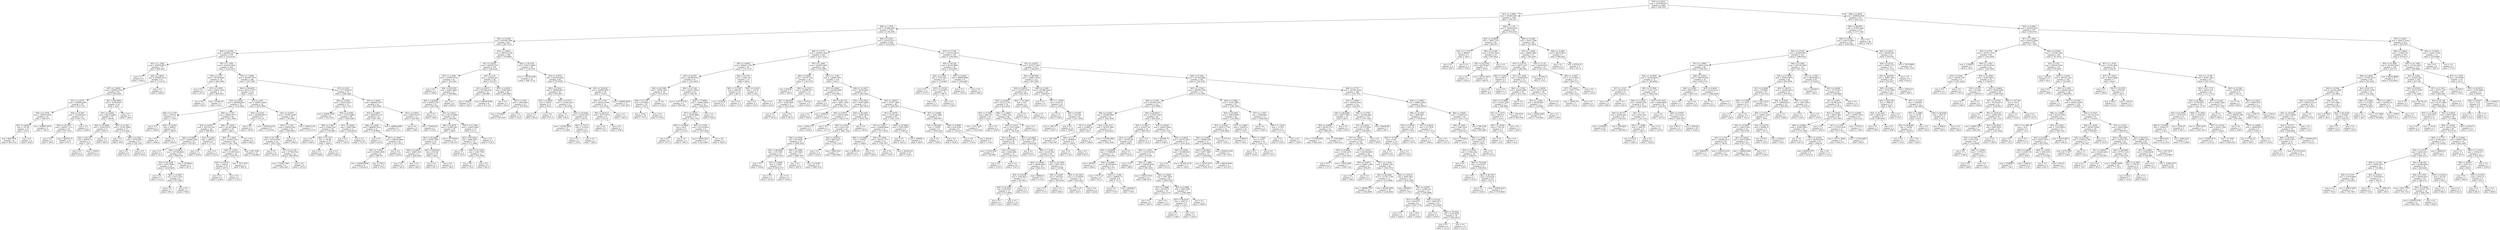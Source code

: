 digraph Tree {
node [shape=box] ;
0 [label="X[5] <= 6.3815\nmse = 333039.0554\nsamples = 2000\nvalue = 996.5505"] ;
1 [label="X[1] <= 1.0889\nmse = 346855.9451\nsamples = 1249\nvalue = 1091.811"] ;
0 -> 1 [labeldistance=2.5, labelangle=45, headlabel="True"] ;
2 [label="X[8] <= 1.7678\nmse = 331968.9957\nsamples = 1161\nvalue = 1138.2438"] ;
1 -> 2 ;
3 [label="X[0] <= 0.2789\nmse = 445585.7848\nsamples = 467\nvalue = 967.0728"] ;
2 -> 3 ;
4 [label="X[4] <= 65.064\nmse = 409494.1875\nsamples = 279\nvalue = 1122.8136"] ;
3 -> 4 ;
5 [label="X[5] <= 1.1608\nmse = 259079.8873\nsamples = 75\nvalue = 806.2933"] ;
4 -> 5 ;
6 [label="mse = 0.0\nsamples = 8\nvalue = 1582.0"] ;
5 -> 6 ;
7 [label="X[6] <= 0.9937\nmse = 209588.7579\nsamples = 67\nvalue = 713.6716"] ;
5 -> 7 ;
8 [label="X[7] <= 3.9893\nmse = 185805.4329\nsamples = 65\nvalue = 683.6308"] ;
7 -> 8 ;
9 [label="X[1] <= 0.8279\nmse = 239489.4449\nsamples = 35\nvalue = 815.5714"] ;
8 -> 9 ;
10 [label="X[0] <= 0.1878\nmse = 148035.9439\nsamples = 14\nvalue = 566.3571"] ;
9 -> 10 ;
11 [label="X[1] <= 0.8233\nmse = 707.96\nsamples = 10\nvalue = 479.2"] ;
10 -> 11 ;
12 [label="mse = 680.5556\nsamples = 6\nvalue = 493.3333"] ;
11 -> 12 ;
13 [label="mse = 0.0\nsamples = 4\nvalue = 458.0"] ;
11 -> 13 ;
14 [label="mse = 449887.6875\nsamples = 4\nvalue = 784.25"] ;
10 -> 14 ;
15 [label="X[4] <= 52.497\nmse = 231449.8231\nsamples = 21\nvalue = 981.7143"] ;
9 -> 15 ;
16 [label="X[4] <= 42.3154\nmse = 256237.1111\nsamples = 18\nvalue = 937.3333"] ;
15 -> 16 ;
17 [label="mse = 0.0\nsamples = 2\nvalue = 780.0"] ;
16 -> 17 ;
18 [label="mse = 284785.75\nsamples = 16\nvalue = 957.0"] ;
16 -> 18 ;
19 [label="mse = 0.0\nsamples = 3\nvalue = 1248.0"] ;
15 -> 19 ;
20 [label="X[2] <= 89.4094\nmse = 79169.6767\nsamples = 30\nvalue = 529.7"] ;
8 -> 20 ;
21 [label="X[7] <= 4.0681\nmse = 68278.2464\nsamples = 25\nvalue = 596.44"] ;
20 -> 21 ;
22 [label="X[4] <= 45.0844\nmse = 35542.9375\nsamples = 8\nvalue = 859.75"] ;
21 -> 22 ;
23 [label="X[2] <= 85.337\nmse = 48930.75\nsamples = 4\nvalue = 754.5"] ;
22 -> 23 ;
24 [label="mse = 0.0\nsamples = 2\nvalue = 972.0"] ;
23 -> 24 ;
25 [label="mse = 3249.0\nsamples = 2\nvalue = 537.0"] ;
23 -> 25 ;
26 [label="mse = 0.0\nsamples = 4\nvalue = 965.0"] ;
22 -> 26 ;
27 [label="X[0] <= 0.1383\nmse = 35702.3668\nsamples = 17\nvalue = 472.5294"] ;
21 -> 27 ;
28 [label="mse = 0.0\nsamples = 3\nvalue = 89.0"] ;
27 -> 28 ;
29 [label="X[6] <= 0.3946\nmse = 5078.2041\nsamples = 14\nvalue = 554.7143"] ;
27 -> 29 ;
30 [label="mse = 0.0\nsamples = 6\nvalue = 637.0"] ;
29 -> 30 ;
31 [label="mse = 0.0\nsamples = 8\nvalue = 493.0"] ;
29 -> 31 ;
32 [label="mse = 0.0\nsamples = 5\nvalue = 196.0"] ;
20 -> 32 ;
33 [label="mse = 0.0\nsamples = 2\nvalue = 1690.0"] ;
7 -> 33 ;
34 [label="X[5] <= 1.1302\nmse = 414419.3544\nsamples = 204\nvalue = 1239.1814"] ;
4 -> 34 ;
35 [label="X[5] <= 1.037\nmse = 39748.9592\nsamples = 14\nvalue = 446.4286"] ;
34 -> 35 ;
36 [label="mse = 0.0\nsamples = 3\nvalue = 307.0"] ;
35 -> 36 ;
37 [label="X[7] <= 2.6501\nmse = 43841.7025\nsamples = 11\nvalue = 484.4545"] ;
35 -> 37 ;
38 [label="mse = 0.0\nsamples = 6\nvalue = 528.0"] ;
37 -> 38 ;
39 [label="mse = 91445.76\nsamples = 5\nvalue = 432.2"] ;
37 -> 39 ;
40 [label="X[5] <= 1.2965\nmse = 392307.1673\nsamples = 190\nvalue = 1297.5947"] ;
34 -> 40 ;
41 [label="X[4] <= 80.6055\nmse = 291115.3377\nsamples = 114\nvalue = 1436.5"] ;
40 -> 41 ;
42 [label="X[3] <= 0.5816\nmse = 290066.6667\nsamples = 76\nvalue = 1316.5658"] ;
41 -> 42 ;
43 [label="X[6] <= 0.1156\nmse = 10515.0\nsamples = 12\nvalue = 1718.0"] ;
42 -> 43 ;
44 [label="mse = 0.0\nsamples = 2\nvalue = 1883.0"] ;
43 -> 44 ;
45 [label="X[0] <= 0.2043\nmse = 6084.0\nsamples = 10\nvalue = 1685.0"] ;
43 -> 45 ;
46 [label="mse = 0.0\nsamples = 8\nvalue = 1646.0"] ;
45 -> 46 ;
47 [label="mse = 0.0\nsamples = 2\nvalue = 1841.0"] ;
45 -> 47 ;
48 [label="X[6] <= 1.1197\nmse = 306601.6775\nsamples = 64\nvalue = 1241.2969"] ;
42 -> 48 ;
49 [label="X[3] <= 0.6257\nmse = 334750.5161\nsamples = 29\nvalue = 994.9655"] ;
48 -> 49 ;
50 [label="X[6] <= 0.2903\nmse = 218803.5539\nsamples = 23\nvalue = 792.5217"] ;
49 -> 50 ;
51 [label="mse = 0.0\nsamples = 4\nvalue = 241.0"] ;
50 -> 51 ;
52 [label="X[6] <= 0.6954\nmse = 187348.8643\nsamples = 19\nvalue = 908.6316"] ;
50 -> 52 ;
53 [label="X[2] <= 82.3209\nmse = 51617.0663\nsamples = 14\nvalue = 1019.9286"] ;
52 -> 53 ;
54 [label="mse = 0.0\nsamples = 5\nvalue = 1312.0"] ;
53 -> 54 ;
55 [label="X[0] <= 0.1603\nmse = 6572.2222\nsamples = 9\nvalue = 857.6667"] ;
53 -> 55 ;
56 [label="mse = 0.0\nsamples = 7\nvalue = 901.0"] ;
55 -> 56 ;
57 [label="mse = 0.0\nsamples = 2\nvalue = 706.0"] ;
55 -> 57 ;
58 [label="mse = 435600.0\nsamples = 5\nvalue = 597.0"] ;
52 -> 58 ;
59 [label="X[3] <= 0.649\nmse = 19881.0\nsamples = 6\nvalue = 1771.0"] ;
49 -> 59 ;
60 [label="mse = 0.0\nsamples = 3\nvalue = 1630.0"] ;
59 -> 60 ;
61 [label="mse = 0.0\nsamples = 3\nvalue = 1912.0"] ;
59 -> 61 ;
62 [label="X[6] <= 1.6459\nmse = 191343.2686\nsamples = 35\nvalue = 1445.4"] ;
48 -> 62 ;
63 [label="X[5] <= 1.1626\nmse = 151952.1141\nsamples = 29\nvalue = 1561.7586"] ;
62 -> 63 ;
64 [label="X[8] <= 1.0515\nmse = 231097.9235\nsamples = 14\nvalue = 1355.0714"] ;
63 -> 64 ;
65 [label="X[3] <= 0.6129\nmse = 1444.0\nsamples = 10\nvalue = 1657.0"] ;
64 -> 65 ;
66 [label="mse = 0.0\nsamples = 8\nvalue = 1638.0"] ;
65 -> 66 ;
67 [label="mse = 0.0\nsamples = 2\nvalue = 1733.0"] ;
65 -> 67 ;
68 [label="mse = 7575.1875\nsamples = 4\nvalue = 600.25"] ;
64 -> 68 ;
69 [label="mse = 997.5556\nsamples = 15\nvalue = 1754.6667"] ;
63 -> 69 ;
70 [label="mse = 0.0\nsamples = 6\nvalue = 883.0"] ;
62 -> 70 ;
71 [label="X[7] <= 0.95\nmse = 206907.3906\nsamples = 38\nvalue = 1676.3684"] ;
41 -> 71 ;
72 [label="X[6] <= 0.2193\nmse = 265488.6875\nsamples = 8\nvalue = 1351.25"] ;
71 -> 72 ;
73 [label="mse = 0.0\nsamples = 2\nvalue = 1870.0"] ;
72 -> 73 ;
74 [label="mse = 234384.2222\nsamples = 6\nvalue = 1178.3333"] ;
72 -> 74 ;
75 [label="X[1] <= 0.8257\nmse = 155581.9289\nsamples = 30\nvalue = 1763.0667"] ;
71 -> 75 ;
76 [label="X[5] <= 1.2187\nmse = 22658.2382\nsamples = 23\nvalue = 1881.6087"] ;
75 -> 76 ;
77 [label="X[4] <= 87.1055\nmse = 25374.9784\nsamples = 18\nvalue = 1853.7222"] ;
76 -> 77 ;
78 [label="mse = 0.0\nsamples = 6\nvalue = 1835.0"] ;
77 -> 78 ;
79 [label="X[7] <= 4.1335\nmse = 37799.5764\nsamples = 12\nvalue = 1863.0833"] ;
77 -> 79 ;
80 [label="mse = 75440.1389\nsamples = 6\nvalue = 1854.1667"] ;
79 -> 80 ;
81 [label="mse = 0.0\nsamples = 6\nvalue = 1872.0"] ;
79 -> 81 ;
82 [label="mse = 0.0\nsamples = 5\nvalue = 1982.0"] ;
76 -> 82 ;
83 [label="mse = 394453.102\nsamples = 7\nvalue = 1373.5714"] ;
75 -> 83 ;
84 [label="X[7] <= 0.95\nmse = 471739.8913\nsamples = 76\nvalue = 1089.2368"] ;
40 -> 84 ;
85 [label="X[6] <= 0.2565\nmse = 252219.3012\nsamples = 35\nvalue = 1421.1143"] ;
84 -> 85 ;
86 [label="mse = 22000.5556\nsamples = 6\nvalue = 415.3333"] ;
85 -> 86 ;
87 [label="X[5] <= 4.3508\nmse = 47252.6468\nsamples = 29\nvalue = 1629.2069"] ;
85 -> 87 ;
88 [label="X[6] <= 0.493\nmse = 27648.2222\nsamples = 18\nvalue = 1745.6667"] ;
87 -> 88 ;
89 [label="mse = 0.0\nsamples = 8\nvalue = 1560.0"] ;
88 -> 89 ;
90 [label="X[0] <= 0.1722\nmse = 126.96\nsamples = 10\nvalue = 1894.2"] ;
88 -> 90 ;
91 [label="mse = 0.0\nsamples = 4\nvalue = 1908.0"] ;
90 -> 91 ;
92 [label="mse = 0.0\nsamples = 6\nvalue = 1885.0"] ;
90 -> 92 ;
93 [label="X[1] <= 0.8201\nmse = 20821.686\nsamples = 11\nvalue = 1438.6364"] ;
87 -> 93 ;
94 [label="mse = 0.0\nsamples = 3\nvalue = 1203.0"] ;
93 -> 94 ;
95 [label="mse = 0.0\nsamples = 8\nvalue = 1527.0"] ;
93 -> 95 ;
96 [label="X[5] <= 1.9856\nmse = 484846.7507\nsamples = 41\nvalue = 805.9268"] ;
84 -> 96 ;
97 [label="X[3] <= 0.6837\nmse = 488629.7122\nsamples = 30\nvalue = 967.7667"] ;
96 -> 97 ;
98 [label="X[8] <= 1.0459\nmse = 486856.1814\nsamples = 21\nvalue = 1178.9048"] ;
97 -> 98 ;
99 [label="mse = 0.0\nsamples = 5\nvalue = 414.0"] ;
98 -> 99 ;
100 [label="X[7] <= 3.8667\nmse = 399024.8086\nsamples = 16\nvalue = 1417.9375"] ;
98 -> 100 ;
101 [label="X[5] <= 1.3941\nmse = 416002.3594\nsamples = 8\nvalue = 980.875"] ;
100 -> 101 ;
102 [label="mse = 439580.8056\nsamples = 6\nvalue = 1149.8333"] ;
101 -> 102 ;
103 [label="mse = 2704.0\nsamples = 2\nvalue = 474.0"] ;
101 -> 103 ;
104 [label="mse = 0.0\nsamples = 8\nvalue = 1855.0"] ;
100 -> 104 ;
105 [label="mse = 146040.0988\nsamples = 9\nvalue = 475.1111"] ;
97 -> 105 ;
106 [label="X[3] <= 0.4955\nmse = 208278.9752\nsamples = 11\nvalue = 364.5455"] ;
96 -> 106 ;
107 [label="mse = 0.0\nsamples = 6\nvalue = 186.0"] ;
106 -> 107 ;
108 [label="mse = 374054.56\nsamples = 5\nvalue = 578.8"] ;
106 -> 108 ;
109 [label="X[5] <= 2.8833\nmse = 409732.2738\nsamples = 188\nvalue = 735.9468"] ;
3 -> 109 ;
110 [label="X[1] <= 0.8221\nmse = 164856.1507\nsamples = 109\nvalue = 448.4128"] ;
109 -> 110 ;
111 [label="X[7] <= 2.2394\nmse = 147867.0782\nsamples = 61\nvalue = 550.3443"] ;
110 -> 111 ;
112 [label="mse = 0.0\nsamples = 4\nvalue = 1486.0"] ;
111 -> 112 ;
113 [label="X[4] <= 83.2355\nmse = 92497.2687\nsamples = 57\nvalue = 484.6842"] ;
111 -> 113 ;
114 [label="X[4] <= 34.9028\nmse = 83958.7197\nsamples = 51\nvalue = 439.4706"] ;
113 -> 114 ;
115 [label="mse = 0.0\nsamples = 6\nvalue = 258.0"] ;
114 -> 115 ;
116 [label="X[7] <= 2.6011\nmse = 90176.8889\nsamples = 45\nvalue = 463.6667"] ;
114 -> 116 ;
117 [label="X[0] <= 0.6079\nmse = 51468.3567\nsamples = 30\nvalue = 388.9"] ;
116 -> 117 ;
118 [label="X[2] <= 85.2946\nmse = 18183.7895\nsamples = 19\nvalue = 534.0"] ;
117 -> 118 ;
119 [label="X[6] <= 0.6461\nmse = 16691.358\nsamples = 9\nvalue = 429.4444"] ;
118 -> 119 ;
120 [label="mse = 0.0\nsamples = 5\nvalue = 545.0"] ;
119 -> 120 ;
121 [label="mse = 0.0\nsamples = 4\nvalue = 285.0"] ;
119 -> 121 ;
122 [label="X[2] <= 89.8324\nmse = 833.49\nsamples = 10\nvalue = 628.1"] ;
118 -> 122 ;
123 [label="mse = 0.0\nsamples = 7\nvalue = 647.0"] ;
122 -> 123 ;
124 [label="mse = 0.0\nsamples = 3\nvalue = 584.0"] ;
122 -> 124 ;
125 [label="mse = 9779.8347\nsamples = 11\nvalue = 138.2727"] ;
117 -> 125 ;
126 [label="X[4] <= 72.7389\nmse = 134053.6267\nsamples = 15\nvalue = 613.2"] ;
116 -> 126 ;
127 [label="X[2] <= 85.0534\nmse = 3840.2367\nsamples = 13\nvalue = 471.3846"] ;
126 -> 127 ;
128 [label="mse = 0.0\nsamples = 2\nvalue = 576.0"] ;
127 -> 128 ;
129 [label="X[2] <= 91.2393\nmse = 2186.7769\nsamples = 11\nvalue = 452.3636"] ;
127 -> 129 ;
130 [label="mse = 0.0\nsamples = 3\nvalue = 376.0"] ;
129 -> 130 ;
131 [label="mse = 0.0\nsamples = 8\nvalue = 481.0"] ;
129 -> 131 ;
132 [label="mse = 0.0\nsamples = 2\nvalue = 1535.0"] ;
126 -> 132 ;
133 [label="mse = 0.0\nsamples = 6\nvalue = 869.0"] ;
113 -> 133 ;
134 [label="X[7] <= 0.95\nmse = 156462.401\nsamples = 48\nvalue = 318.875"] ;
110 -> 134 ;
135 [label="X[1] <= 0.8273\nmse = 307384.4236\nsamples = 22\nvalue = 448.4091"] ;
134 -> 135 ;
136 [label="mse = 2548.0\nsamples = 14\nvalue = 184.0"] ;
135 -> 136 ;
137 [label="mse = 504395.8594\nsamples = 8\nvalue = 911.125"] ;
135 -> 137 ;
138 [label="X[3] <= 0.4556\nmse = 2548.0429\nsamples = 26\nvalue = 209.2692"] ;
134 -> 138 ;
139 [label="mse = 0.0\nsamples = 3\nvalue = 322.0"] ;
138 -> 139 ;
140 [label="X[0] <= 0.539\nmse = 1006.5936\nsamples = 23\nvalue = 194.5652"] ;
138 -> 140 ;
141 [label="mse = 470.6939\nsamples = 7\nvalue = 150.1429"] ;
140 -> 141 ;
142 [label="mse = 0.0\nsamples = 16\nvalue = 214.0"] ;
140 -> 142 ;
143 [label="X[4] <= 39.7476\nmse = 476137.6892\nsamples = 79\nvalue = 1132.6709"] ;
109 -> 143 ;
144 [label="mse = 128518.5306\nsamples = 14\nvalue = 1887.5714"] ;
143 -> 144 ;
145 [label="X[3] <= 0.5976\nmse = 401830.4402\nsamples = 65\nvalue = 970.0769"] ;
143 -> 145 ;
146 [label="X[0] <= 0.5614\nmse = 146880.6612\nsamples = 35\nvalue = 585.2857"] ;
145 -> 146 ;
147 [label="X[3] <= 0.5628\nmse = 1260.0\nsamples = 12\nvalue = 953.0"] ;
146 -> 147 ;
148 [label="mse = 0.0\nsamples = 7\nvalue = 983.0"] ;
147 -> 148 ;
149 [label="mse = 0.0\nsamples = 5\nvalue = 911.0"] ;
147 -> 149 ;
150 [label="X[3] <= 0.5575\nmse = 115503.5501\nsamples = 23\nvalue = 393.4348"] ;
146 -> 150 ;
151 [label="mse = 0.0\nsamples = 3\nvalue = 86.0"] ;
150 -> 151 ;
152 [label="X[4] <= 55.6548\nmse = 116525.0475\nsamples = 20\nvalue = 439.55"] ;
150 -> 152 ;
153 [label="mse = 132590.4622\nsamples = 15\nvalue = 513.2667"] ;
152 -> 153 ;
154 [label="X[4] <= 70.517\nmse = 3119.04\nsamples = 5\nvalue = 218.4"] ;
152 -> 154 ;
155 [label="mse = 0.0\nsamples = 2\nvalue = 150.0"] ;
154 -> 155 ;
156 [label="mse = 0.0\nsamples = 3\nvalue = 264.0"] ;
154 -> 156 ;
157 [label="X[4] <= 59.9216\nmse = 324998.2667\nsamples = 30\nvalue = 1419.0"] ;
145 -> 157 ;
158 [label="X[0] <= 0.7781\nmse = 246225.0748\nsamples = 19\nvalue = 1183.6316"] ;
157 -> 158 ;
159 [label="X[4] <= 46.4117\nmse = 26775.9375\nsamples = 8\nvalue = 615.25"] ;
158 -> 159 ;
160 [label="mse = 0.0\nsamples = 5\nvalue = 742.0"] ;
159 -> 160 ;
161 [label="mse = 0.0\nsamples = 3\nvalue = 404.0"] ;
159 -> 161 ;
162 [label="mse = 0.0\nsamples = 11\nvalue = 1597.0"] ;
158 -> 162 ;
163 [label="mse = 200093.8843\nsamples = 11\nvalue = 1825.5455"] ;
157 -> 163 ;
164 [label="X[0] <= 0.2933\nmse = 222532.0371\nsamples = 694\nvalue = 1253.4265"] ;
2 -> 164 ;
165 [label="X[6] <= 0.2771\nmse = 244944.7828\nsamples = 184\nvalue = 1417.3533"] ;
164 -> 165 ;
166 [label="X[6] <= 0.0982\nmse = 269413.1783\nsamples = 56\nvalue = 1131.5179"] ;
165 -> 166 ;
167 [label="X[3] <= 0.6376\nmse = 226399.6145\nsamples = 41\nvalue = 1322.4634"] ;
166 -> 167 ;
168 [label="X[4] <= 85.3362\nmse = 33892.2461\nsamples = 16\nvalue = 1673.4375"] ;
167 -> 168 ;
169 [label="X[8] <= 9.1793\nmse = 576.9643\nsamples = 14\nvalue = 1742.5"] ;
168 -> 169 ;
170 [label="mse = 20.25\nsamples = 10\nvalue = 1757.5"] ;
169 -> 170 ;
171 [label="mse = 0.0\nsamples = 4\nvalue = 1705.0"] ;
169 -> 171 ;
172 [label="mse = 0.0\nsamples = 2\nvalue = 1190.0"] ;
168 -> 172 ;
173 [label="X[8] <= 10.7243\nmse = 220311.6544\nsamples = 25\nvalue = 1097.84"] ;
167 -> 173 ;
174 [label="mse = 115773.4722\nsamples = 6\nvalue = 508.1667"] ;
173 -> 174 ;
175 [label="X[4] <= 77.9666\nmse = 108843.9446\nsamples = 19\nvalue = 1284.0526"] ;
173 -> 175 ;
176 [label="X[7] <= 2.9522\nmse = 30180.3806\nsamples = 17\nvalue = 1382.1765"] ;
175 -> 176 ;
177 [label="X[8] <= 16.0464\nmse = 48.0\nsamples = 8\nvalue = 1473.0"] ;
176 -> 177 ;
178 [label="mse = 0.0\nsamples = 6\nvalue = 1477.0"] ;
177 -> 178 ;
179 [label="mse = 0.0\nsamples = 2\nvalue = 1461.0"] ;
177 -> 179 ;
180 [label="X[0] <= 0.2526\nmse = 43114.6914\nsamples = 9\nvalue = 1301.4444"] ;
176 -> 180 ;
181 [label="mse = 39950.2222\nsamples = 6\nvalue = 1210.6667"] ;
180 -> 181 ;
182 [label="mse = 0.0\nsamples = 3\nvalue = 1483.0"] ;
180 -> 182 ;
183 [label="mse = 0.0\nsamples = 2\nvalue = 450.0"] ;
175 -> 183 ;
184 [label="X[0] <= 0.1315\nmse = 14927.44\nsamples = 15\nvalue = 609.6"] ;
166 -> 184 ;
185 [label="X[4] <= 51.3347\nmse = 2062.56\nsamples = 10\nvalue = 691.8"] ;
184 -> 185 ;
186 [label="mse = 3226.24\nsamples = 5\nvalue = 670.6"] ;
185 -> 186 ;
187 [label="mse = 0.0\nsamples = 5\nvalue = 713.0"] ;
185 -> 187 ;
188 [label="X[0] <= 0.1619\nmse = 116.16\nsamples = 5\nvalue = 445.2"] ;
184 -> 188 ;
189 [label="mse = 0.0\nsamples = 2\nvalue = 432.0"] ;
188 -> 189 ;
190 [label="mse = 0.0\nsamples = 3\nvalue = 454.0"] ;
188 -> 190 ;
191 [label="X[5] <= 1.2965\nmse = 182857.0381\nsamples = 128\nvalue = 1542.4062"] ;
165 -> 191 ;
192 [label="X[6] <= 0.6931\nmse = 322747.534\nsamples = 18\nvalue = 1126.2778"] ;
191 -> 192 ;
193 [label="mse = 829.44\nsamples = 5\nvalue = 383.4"] ;
192 -> 193 ;
194 [label="X[8] <= 12.2167\nmse = 152668.3077\nsamples = 13\nvalue = 1412.0"] ;
192 -> 194 ;
195 [label="X[2] <= 86.6433\nmse = 31822.4691\nsamples = 9\nvalue = 1631.5556"] ;
194 -> 195 ;
196 [label="mse = 0.0\nsamples = 5\nvalue = 1472.0"] ;
195 -> 196 ;
197 [label="mse = 0.0\nsamples = 4\nvalue = 1831.0"] ;
195 -> 197 ;
198 [label="mse = 72075.0\nsamples = 4\nvalue = 918.0"] ;
194 -> 198 ;
199 [label="X[7] <= 1.1581\nmse = 126993.3591\nsamples = 110\nvalue = 1610.5"] ;
191 -> 199 ;
200 [label="X[3] <= 0.6405\nmse = 216298.3669\nsamples = 13\nvalue = 1230.6923"] ;
199 -> 200 ;
201 [label="mse = 0.0\nsamples = 4\nvalue = 1893.0"] ;
200 -> 201 ;
202 [label="X[2] <= 86.7721\nmse = 30827.5556\nsamples = 9\nvalue = 936.3333"] ;
200 -> 202 ;
203 [label="mse = 0.0\nsamples = 6\nvalue = 830.0"] ;
202 -> 203 ;
204 [label="mse = 24642.0\nsamples = 3\nvalue = 1149.0"] ;
202 -> 204 ;
205 [label="X[8] <= 10.3027\nmse = 93100.6322\nsamples = 97\nvalue = 1661.4021"] ;
199 -> 205 ;
206 [label="X[2] <= 82.3616\nmse = 35057.6894\nsamples = 51\nvalue = 1807.6078"] ;
205 -> 206 ;
207 [label="X[6] <= 0.8533\nmse = 40524.2449\nsamples = 7\nvalue = 1483.5714"] ;
206 -> 207 ;
208 [label="mse = 14910.75\nsamples = 4\nvalue = 1638.5"] ;
207 -> 208 ;
209 [label="mse = 0.0\nsamples = 3\nvalue = 1277.0"] ;
207 -> 209 ;
210 [label="X[4] <= 99.1845\nmse = 14825.9974\nsamples = 44\nvalue = 1859.1591"] ;
206 -> 210 ;
211 [label="X[5] <= 2.5627\nmse = 4316.1457\nsamples = 42\nvalue = 1881.7381"] ;
210 -> 211 ;
212 [label="X[6] <= 0.4595\nmse = 624.2939\nsamples = 35\nvalue = 1906.1429"] ;
211 -> 212 ;
213 [label="X[2] <= 84.6595\nmse = 103.5556\nsamples = 18\nvalue = 1926.3333"] ;
212 -> 213 ;
214 [label="mse = 0.0\nsamples = 7\nvalue = 1939.0"] ;
213 -> 214 ;
215 [label="X[3] <= 0.6586\nmse = 2.3802\nsamples = 11\nvalue = 1918.2727"] ;
213 -> 215 ;
216 [label="mse = 0.0\nsamples = 2\nvalue = 1915.0"] ;
215 -> 216 ;
217 [label="mse = 0.0\nsamples = 9\nvalue = 1919.0"] ;
215 -> 217 ;
218 [label="X[6] <= 0.7989\nmse = 287.0035\nsamples = 17\nvalue = 1884.7647"] ;
212 -> 218 ;
219 [label="mse = 0.0\nsamples = 11\nvalue = 1897.0"] ;
218 -> 219 ;
220 [label="mse = 35.5556\nsamples = 6\nvalue = 1862.3333"] ;
218 -> 220 ;
221 [label="X[4] <= 58.8101\nmse = 4907.6327\nsamples = 7\nvalue = 1759.7143"] ;
211 -> 221 ;
222 [label="mse = 0.0\nsamples = 4\nvalue = 1810.0"] ;
221 -> 222 ;
223 [label="mse = 3584.2222\nsamples = 3\nvalue = 1692.6667"] ;
221 -> 223 ;
224 [label="mse = 0.0\nsamples = 2\nvalue = 1385.0"] ;
210 -> 224 ;
225 [label="X[3] <= 0.6915\nmse = 107477.2987\nsamples = 46\nvalue = 1499.3043"] ;
205 -> 225 ;
226 [label="X[1] <= 0.9703\nmse = 135474.4637\nsamples = 29\nvalue = 1387.1379"] ;
225 -> 226 ;
227 [label="X[7] <= 3.6417\nmse = 154909.6644\nsamples = 21\nvalue = 1417.9524"] ;
226 -> 227 ;
228 [label="X[8] <= 12.0883\nmse = 15018.4\nsamples = 5\nvalue = 1606.0"] ;
227 -> 228 ;
229 [label="mse = 24492.25\nsamples = 2\nvalue = 1517.5"] ;
228 -> 229 ;
230 [label="mse = 0.0\nsamples = 3\nvalue = 1665.0"] ;
228 -> 230 ;
231 [label="X[0] <= 0.1803\nmse = 184121.7773\nsamples = 16\nvalue = 1359.1875"] ;
227 -> 231 ;
232 [label="mse = 0.0\nsamples = 6\nvalue = 1397.0"] ;
231 -> 232 ;
233 [label="mse = 293222.25\nsamples = 10\nvalue = 1336.5"] ;
231 -> 233 ;
234 [label="X[4] <= 29.3844\nmse = 75421.6875\nsamples = 8\nvalue = 1306.25"] ;
226 -> 234 ;
235 [label="mse = 0.0\nsamples = 6\nvalue = 1433.0"] ;
234 -> 235 ;
236 [label="mse = 108900.0\nsamples = 2\nvalue = 926.0"] ;
234 -> 236 ;
237 [label="X[7] <= 3.9498\nmse = 1643.1696\nsamples = 17\nvalue = 1690.6471"] ;
225 -> 237 ;
238 [label="X[2] <= 86.6433\nmse = 3.9506\nsamples = 9\nvalue = 1656.2222"] ;
237 -> 238 ;
239 [label="mse = 0.0\nsamples = 5\nvalue = 1658.0"] ;
238 -> 239 ;
240 [label="mse = 0.0\nsamples = 4\nvalue = 1654.0"] ;
238 -> 240 ;
241 [label="X[6] <= 0.9998\nmse = 654.2344\nsamples = 8\nvalue = 1729.375"] ;
237 -> 241 ;
242 [label="mse = 0.0\nsamples = 3\nvalue = 1754.0"] ;
241 -> 242 ;
243 [label="mse = 464.64\nsamples = 5\nvalue = 1714.6"] ;
241 -> 243 ;
244 [label="X[7] <= 0.7149\nmse = 201253.0819\nsamples = 510\nvalue = 1194.2843"] ;
164 -> 244 ;
245 [label="X[4] <= 59.229\nmse = 44138.3889\nsamples = 36\nvalue = 1634.6667"] ;
244 -> 245 ;
246 [label="X[3] <= 0.5562\nmse = 3552.2222\nsamples = 27\nvalue = 1724.6667"] ;
245 -> 246 ;
247 [label="mse = 0.0\nsamples = 15\nvalue = 1675.0"] ;
246 -> 247 ;
248 [label="X[5] <= 1.8742\nmse = 1054.6875\nsamples = 12\nvalue = 1786.75"] ;
246 -> 248 ;
249 [label="mse = 0.0\nsamples = 3\nvalue = 1843.0"] ;
248 -> 249 ;
250 [label="mse = 0.0\nsamples = 9\nvalue = 1768.0"] ;
248 -> 250 ;
251 [label="X[6] <= 0.4425\nmse = 68696.8889\nsamples = 9\nvalue = 1364.6667"] ;
245 -> 251 ;
252 [label="mse = 0.0\nsamples = 6\nvalue = 1550.0"] ;
251 -> 252 ;
253 [label="mse = 0.0\nsamples = 3\nvalue = 994.0"] ;
251 -> 253 ;
254 [label="X[1] <= 0.8274\nmse = 197337.7943\nsamples = 474\nvalue = 1160.8376"] ;
244 -> 254 ;
255 [label="X[2] <= 89.7938\nmse = 180937.3016\nsamples = 112\nvalue = 967.8304"] ;
254 -> 255 ;
256 [label="X[0] <= 0.8674\nmse = 122702.5769\nsamples = 83\nvalue = 855.3976"] ;
255 -> 256 ;
257 [label="X[3] <= 0.4463\nmse = 91325.1755\nsamples = 79\nvalue = 812.8354"] ;
256 -> 257 ;
258 [label="X[5] <= 5.7856\nmse = 6865.29\nsamples = 10\nvalue = 1243.1"] ;
257 -> 258 ;
259 [label="mse = 1152.1224\nsamples = 7\nvalue = 1192.1429"] ;
258 -> 259 ;
260 [label="mse = 0.0\nsamples = 3\nvalue = 1362.0"] ;
258 -> 260 ;
261 [label="X[8] <= 11.8483\nmse = 72847.235\nsamples = 69\nvalue = 750.4783"] ;
257 -> 261 ;
262 [label="X[0] <= 0.418\nmse = 57613.0296\nsamples = 67\nvalue = 728.0149"] ;
261 -> 262 ;
263 [label="X[1] <= 0.8205\nmse = 45849.2475\nsamples = 20\nvalue = 935.05"] ;
262 -> 263 ;
264 [label="mse = 15254.2222\nsamples = 9\nvalue = 726.6667"] ;
263 -> 264 ;
265 [label="X[1] <= 0.8233\nmse = 6284.4298\nsamples = 11\nvalue = 1105.5455"] ;
263 -> 265 ;
266 [label="mse = 0.0\nsamples = 3\nvalue = 1235.0"] ;
265 -> 266 ;
267 [label="mse = 0.0\nsamples = 8\nvalue = 1057.0"] ;
265 -> 267 ;
268 [label="X[2] <= 83.6822\nmse = 36617.4821\nsamples = 47\nvalue = 639.9149"] ;
262 -> 268 ;
269 [label="mse = 0.0\nsamples = 3\nvalue = 1077.0"] ;
268 -> 269 ;
270 [label="X[8] <= 7.7336\nmse = 25200.328\nsamples = 44\nvalue = 610.1136"] ;
268 -> 270 ;
271 [label="X[0] <= 0.6046\nmse = 39658.4266\nsamples = 19\nvalue = 688.3158"] ;
270 -> 271 ;
272 [label="X[3] <= 0.6158\nmse = 5740.5813\nsamples = 17\nvalue = 631.6471"] ;
271 -> 272 ;
273 [label="X[4] <= 61.4495\nmse = 639.0533\nsamples = 13\nvalue = 671.8462"] ;
272 -> 273 ;
274 [label="mse = 0.0\nsamples = 3\nvalue = 718.0"] ;
273 -> 274 ;
275 [label="mse = 0.0\nsamples = 10\nvalue = 658.0"] ;
273 -> 275 ;
276 [label="mse = 0.0\nsamples = 4\nvalue = 501.0"] ;
272 -> 276 ;
277 [label="mse = 68644.0\nsamples = 2\nvalue = 1170.0"] ;
271 -> 277 ;
278 [label="X[2] <= 85.1976\nmse = 6031.9776\nsamples = 25\nvalue = 550.68"] ;
270 -> 278 ;
279 [label="X[6] <= 0.2097\nmse = 746.0222\nsamples = 19\nvalue = 590.6316"] ;
278 -> 279 ;
280 [label="mse = 0.0\nsamples = 2\nvalue = 511.0"] ;
279 -> 280 ;
281 [label="mse = 0.0\nsamples = 17\nvalue = 600.0"] ;
279 -> 281 ;
282 [label="X[4] <= 59.3202\nmse = 1710.8056\nsamples = 6\nvalue = 424.1667"] ;
278 -> 282 ;
283 [label="mse = 5112.25\nsamples = 2\nvalue = 420.5"] ;
282 -> 283 ;
284 [label="mse = 0.0\nsamples = 4\nvalue = 426.0"] ;
282 -> 284 ;
285 [label="mse = 0.0\nsamples = 2\nvalue = 1503.0"] ;
261 -> 285 ;
286 [label="X[4] <= 61.4495\nmse = 16.0\nsamples = 4\nvalue = 1696.0"] ;
256 -> 286 ;
287 [label="mse = 0.0\nsamples = 2\nvalue = 1700.0"] ;
286 -> 287 ;
288 [label="mse = 0.0\nsamples = 2\nvalue = 1692.0"] ;
286 -> 288 ;
289 [label="X[6] <= 0.2395\nmse = 207880.3044\nsamples = 29\nvalue = 1289.6207"] ;
255 -> 289 ;
290 [label="mse = 0.0\nsamples = 9\nvalue = 617.0"] ;
289 -> 290 ;
291 [label="X[7] <= 1.8584\nmse = 6223.31\nsamples = 20\nvalue = 1592.3"] ;
289 -> 291 ;
292 [label="mse = 0.0\nsamples = 2\nvalue = 1365.0"] ;
291 -> 292 ;
293 [label="X[0] <= 0.6383\nmse = 536.358\nsamples = 18\nvalue = 1617.5556"] ;
291 -> 293 ;
294 [label="mse = 1260.75\nsamples = 4\nvalue = 1647.5"] ;
293 -> 294 ;
295 [label="mse = 0.0\nsamples = 14\nvalue = 1609.0"] ;
293 -> 295 ;
296 [label="X[8] <= 6.7262\nmse = 187320.6948\nsamples = 362\nvalue = 1220.5525"] ;
254 -> 296 ;
297 [label="X[5] <= 3.3729\nmse = 208769.7708\nsamples = 174\nvalue = 1110.1839"] ;
296 -> 297 ;
298 [label="X[6] <= 0.5266\nmse = 250303.1042\nsamples = 121\nvalue = 1033.8926"] ;
297 -> 298 ;
299 [label="X[6] <= 0.3642\nmse = 352880.9587\nsamples = 22\nvalue = 1265.3636"] ;
298 -> 299 ;
300 [label="X[7] <= 4.959\nmse = 212885.21\nsamples = 10\nvalue = 841.7"] ;
299 -> 300 ;
301 [label="mse = 190.1389\nsamples = 6\nvalue = 540.1667"] ;
300 -> 301 ;
302 [label="X[0] <= 0.72\nmse = 190969.0\nsamples = 4\nvalue = 1294.0"] ;
300 -> 302 ;
303 [label="mse = 0.0\nsamples = 2\nvalue = 1731.0"] ;
302 -> 303 ;
304 [label="mse = 0.0\nsamples = 2\nvalue = 857.0"] ;
302 -> 304 ;
305 [label="X[2] <= 85.2127\nmse = 195321.9097\nsamples = 12\nvalue = 1618.4167"] ;
299 -> 305 ;
306 [label="mse = 0.0\nsamples = 3\nvalue = 1846.0"] ;
305 -> 306 ;
307 [label="mse = 237409.5802\nsamples = 9\nvalue = 1542.5556"] ;
305 -> 307 ;
308 [label="X[4] <= 60.8013\nmse = 212955.7429\nsamples = 99\nvalue = 982.4545"] ;
298 -> 308 ;
309 [label="X[5] <= 2.8027\nmse = 232437.38\nsamples = 23\nvalue = 806.4783"] ;
308 -> 309 ;
310 [label="X[5] <= 2.3685\nmse = 202381.65\nsamples = 20\nvalue = 898.5"] ;
309 -> 310 ;
311 [label="X[4] <= 26.8804\nmse = 173800.09\nsamples = 17\nvalue = 800.2941"] ;
310 -> 311 ;
312 [label="mse = 8978.0\nsamples = 3\nvalue = 884.0"] ;
311 -> 312 ;
313 [label="X[0] <= 0.4869\nmse = 207295.9439\nsamples = 14\nvalue = 782.3571"] ;
311 -> 313 ;
314 [label="mse = 17111.25\nsamples = 6\nvalue = 815.5"] ;
313 -> 314 ;
315 [label="X[5] <= 1.2304\nmse = 348492.75\nsamples = 8\nvalue = 757.5"] ;
313 -> 315 ;
316 [label="mse = 0.0\nsamples = 2\nvalue = 753.0"] ;
315 -> 316 ;
317 [label="mse = 464648.0\nsamples = 6\nvalue = 759.0"] ;
315 -> 317 ;
318 [label="mse = 0.0\nsamples = 3\nvalue = 1455.0"] ;
310 -> 318 ;
319 [label="mse = 0.0\nsamples = 3\nvalue = 193.0"] ;
309 -> 319 ;
320 [label="X[1] <= 0.8297\nmse = 194851.9952\nsamples = 76\nvalue = 1035.7105"] ;
308 -> 320 ;
321 [label="mse = 283668.75\nsamples = 4\nvalue = 1386.5"] ;
320 -> 321 ;
322 [label="X[0] <= 0.8932\nmse = 182701.6451\nsamples = 72\nvalue = 1016.2222"] ;
320 -> 322 ;
323 [label="X[5] <= 1.2295\nmse = 114230.5198\nsamples = 51\nvalue = 970.902"] ;
322 -> 323 ;
324 [label="mse = 0.0\nsamples = 2\nvalue = 380.0"] ;
323 -> 324 ;
325 [label="X[5] <= 1.3961\nmse = 104059.6526\nsamples = 49\nvalue = 995.0204"] ;
323 -> 325 ;
326 [label="mse = 195253.7051\nsamples = 23\nvalue = 898.3478"] ;
325 -> 326 ;
327 [label="X[0] <= 0.4683\nmse = 7807.4024\nsamples = 26\nvalue = 1080.5385"] ;
325 -> 327 ;
328 [label="X[5] <= 1.8986\nmse = 497.8172\nsamples = 19\nvalue = 1034.1579"] ;
327 -> 328 ;
329 [label="mse = 0.0\nsamples = 6\nvalue = 1067.0"] ;
328 -> 329 ;
330 [label="mse = 0.0\nsamples = 13\nvalue = 1019.0"] ;
328 -> 330 ;
331 [label="X[3] <= 0.6968\nmse = 5960.5306\nsamples = 7\nvalue = 1206.4286"] ;
327 -> 331 ;
332 [label="X[2] <= 86.4475\nmse = 1482.25\nsamples = 4\nvalue = 1144.5"] ;
331 -> 332 ;
333 [label="mse = 0.0\nsamples = 2\nvalue = 1106.0"] ;
332 -> 333 ;
334 [label="mse = 0.0\nsamples = 2\nvalue = 1183.0"] ;
332 -> 334 ;
335 [label="mse = 0.0\nsamples = 3\nvalue = 1289.0"] ;
331 -> 335 ;
336 [label="X[8] <= 4.0361\nmse = 331886.585\nsamples = 21\nvalue = 1126.2857"] ;
322 -> 336 ;
337 [label="mse = 0.0\nsamples = 4\nvalue = 813.0"] ;
336 -> 337 ;
338 [label="mse = 381450.1176\nsamples = 17\nvalue = 1200.0"] ;
336 -> 338 ;
339 [label="X[6] <= 0.7899\nmse = 70323.5885\nsamples = 53\nvalue = 1284.3585"] ;
297 -> 339 ;
340 [label="X[4] <= 92.0923\nmse = 78814.8685\nsamples = 42\nvalue = 1241.8095"] ;
339 -> 340 ;
341 [label="X[3] <= 0.5262\nmse = 109271.1736\nsamples = 22\nvalue = 1350.0909"] ;
340 -> 341 ;
342 [label="X[0] <= 0.3389\nmse = 126466.3391\nsamples = 17\nvalue = 1298.8824"] ;
341 -> 342 ;
343 [label="X[4] <= 46.3655\nmse = 59317.0867\nsamples = 14\nvalue = 1380.6429"] ;
342 -> 343 ;
344 [label="mse = 23320.2222\nsamples = 6\nvalue = 1256.3333"] ;
343 -> 344 ;
345 [label="mse = 66032.8594\nsamples = 8\nvalue = 1473.875"] ;
343 -> 345 ;
346 [label="mse = 263054.2222\nsamples = 3\nvalue = 917.3333"] ;
342 -> 346 ;
347 [label="mse = 11577.76\nsamples = 5\nvalue = 1524.2"] ;
341 -> 347 ;
348 [label="X[7] <= 2.6687\nmse = 18228.51\nsamples = 20\nvalue = 1122.7"] ;
340 -> 348 ;
349 [label="mse = 27889.0\nsamples = 2\nvalue = 750.0"] ;
348 -> 349 ;
350 [label="X[7] <= 3.4202\nmse = 6.321\nsamples = 18\nvalue = 1164.1111"] ;
348 -> 350 ;
351 [label="mse = 0.0\nsamples = 16\nvalue = 1165.0"] ;
350 -> 351 ;
352 [label="mse = 0.0\nsamples = 2\nvalue = 1157.0"] ;
350 -> 352 ;
353 [label="X[7] <= 1.1957\nmse = 4596.6942\nsamples = 11\nvalue = 1446.8182"] ;
339 -> 353 ;
354 [label="mse = 0.0\nsamples = 6\nvalue = 1505.0"] ;
353 -> 354 ;
355 [label="X[6] <= 1.2223\nmse = 1176.0\nsamples = 5\nvalue = 1377.0"] ;
353 -> 355 ;
356 [label="mse = 0.0\nsamples = 2\nvalue = 1419.0"] ;
355 -> 356 ;
357 [label="mse = 0.0\nsamples = 3\nvalue = 1349.0"] ;
355 -> 357 ;
358 [label="X[6] <= 0.7727\nmse = 145760.2304\nsamples = 188\nvalue = 1322.7021"] ;
296 -> 358 ;
359 [label="X[3] <= 0.4695\nmse = 144456.9745\nsamples = 132\nvalue = 1244.053"] ;
358 -> 359 ;
360 [label="X[4] <= 90.6688\nmse = 80677.5833\nsamples = 18\nvalue = 844.5"] ;
359 -> 360 ;
361 [label="X[0] <= 0.6609\nmse = 85165.3711\nsamples = 16\nvalue = 869.4375"] ;
360 -> 361 ;
362 [label="mse = 177208.4082\nsamples = 7\nvalue = 908.1429"] ;
361 -> 362 ;
363 [label="mse = 11504.8889\nsamples = 9\nvalue = 839.3333"] ;
361 -> 363 ;
364 [label="mse = 0.0\nsamples = 2\nvalue = 645.0"] ;
360 -> 364 ;
365 [label="X[8] <= 15.5792\nmse = 125340.6645\nsamples = 114\nvalue = 1307.1404"] ;
359 -> 365 ;
366 [label="X[7] <= 4.9202\nmse = 107753.6261\nsamples = 109\nvalue = 1336.4954"] ;
365 -> 366 ;
367 [label="X[7] <= 2.6647\nmse = 105323.9234\nsamples = 105\nvalue = 1351.981"] ;
366 -> 367 ;
368 [label="X[3] <= 0.4908\nmse = 27262.2479\nsamples = 11\nvalue = 1553.5455"] ;
367 -> 368 ;
369 [label="mse = 0.0\nsamples = 4\nvalue = 1737.0"] ;
368 -> 369 ;
370 [label="mse = 12619.3469\nsamples = 7\nvalue = 1448.7143"] ;
368 -> 370 ;
371 [label="X[7] <= 3.2532\nmse = 109148.0685\nsamples = 94\nvalue = 1328.3936"] ;
367 -> 371 ;
372 [label="X[8] <= 9.9575\nmse = 104897.1094\nsamples = 8\nvalue = 958.875"] ;
371 -> 372 ;
373 [label="mse = 0.0\nsamples = 5\nvalue = 708.0"] ;
372 -> 373 ;
374 [label="mse = 0.0\nsamples = 3\nvalue = 1377.0"] ;
372 -> 374 ;
375 [label="X[7] <= 3.5518\nmse = 95660.1785\nsamples = 86\nvalue = 1362.7674"] ;
371 -> 375 ;
376 [label="X[4] <= 96.3046\nmse = 137197.1749\nsamples = 51\nvalue = 1314.9608"] ;
375 -> 376 ;
377 [label="mse = 180983.5721\nsamples = 33\nvalue = 1364.0606"] ;
376 -> 377 ;
378 [label="mse = 44399.3858\nsamples = 18\nvalue = 1224.9444"] ;
376 -> 378 ;
379 [label="X[4] <= 14.6214\nmse = 26951.902\nsamples = 35\nvalue = 1432.4286"] ;
375 -> 379 ;
380 [label="mse = 89888.0\nsamples = 3\nvalue = 1176.0"] ;
379 -> 380 ;
381 [label="X[1] <= 0.8307\nmse = 14309.124\nsamples = 32\nvalue = 1456.4688"] ;
379 -> 381 ;
382 [label="X[1] <= 0.8289\nmse = 450.6173\nsamples = 9\nvalue = 1307.7778"] ;
381 -> 382 ;
383 [label="mse = 0.0\nsamples = 4\nvalue = 1285.0"] ;
382 -> 383 ;
384 [label="mse = 64.0\nsamples = 5\nvalue = 1326.0"] ;
382 -> 384 ;
385 [label="X[6] <= 0.4219\nmse = 7695.3573\nsamples = 23\nvalue = 1514.6522"] ;
381 -> 385 ;
386 [label="mse = 0.0\nsamples = 4\nvalue = 1670.0"] ;
385 -> 386 ;
387 [label="X[4] <= 70.5005\nmse = 3165.2078\nsamples = 19\nvalue = 1481.9474"] ;
385 -> 387 ;
388 [label="mse = 0.0\nsamples = 4\nvalue = 1373.0"] ;
387 -> 388 ;
389 [label="mse = 0.0\nsamples = 15\nvalue = 1511.0"] ;
387 -> 389 ;
390 [label="mse = 0.0\nsamples = 4\nvalue = 930.0"] ;
366 -> 390 ;
391 [label="mse = 80428.96\nsamples = 5\nvalue = 667.2"] ;
365 -> 391 ;
392 [label="X[8] <= 11.8853\nmse = 99883.2599\nsamples = 56\nvalue = 1508.0893"] ;
358 -> 392 ;
393 [label="X[8] <= 10.3027\nmse = 6885.6077\nsamples = 27\nvalue = 1708.8519"] ;
392 -> 393 ;
394 [label="X[3] <= 0.6782\nmse = 1041.16\nsamples = 20\nvalue = 1754.8"] ;
393 -> 394 ;
395 [label="X[8] <= 8.7067\nmse = 8.64\nsamples = 10\nvalue = 1722.6"] ;
394 -> 395 ;
396 [label="mse = 0.0\nsamples = 6\nvalue = 1725.0"] ;
395 -> 396 ;
397 [label="mse = 0.0\nsamples = 4\nvalue = 1719.0"] ;
395 -> 397 ;
398 [label="mse = 0.0\nsamples = 10\nvalue = 1787.0"] ;
394 -> 398 ;
399 [label="X[1] <= 0.8519\nmse = 317.3878\nsamples = 7\nvalue = 1577.5714"] ;
393 -> 399 ;
400 [label="mse = 0.0\nsamples = 4\nvalue = 1593.0"] ;
399 -> 400 ;
401 [label="mse = 0.0\nsamples = 3\nvalue = 1557.0"] ;
399 -> 401 ;
402 [label="X[0] <= 0.8491\nmse = 114003.453\nsamples = 29\nvalue = 1321.1724"] ;
392 -> 402 ;
403 [label="X[0] <= 0.661\nmse = 74697.8147\nsamples = 23\nvalue = 1440.5217"] ;
402 -> 403 ;
404 [label="mse = 170528.0\nsamples = 3\nvalue = 1014.0"] ;
403 -> 404 ;
405 [label="X[6] <= 1.0869\nmse = 28941.95\nsamples = 20\nvalue = 1504.5"] ;
403 -> 405 ;
406 [label="X[0] <= 0.7634\nmse = 27199.2344\nsamples = 16\nvalue = 1546.875"] ;
405 -> 406 ;
407 [label="mse = 0.0\nsamples = 3\nvalue = 1356.0"] ;
406 -> 407 ;
408 [label="X[4] <= 79.5168\nmse = 23128.071\nsamples = 13\nvalue = 1590.9231"] ;
406 -> 408 ;
409 [label="mse = 0.0\nsamples = 3\nvalue = 1702.0"] ;
408 -> 409 ;
410 [label="X[2] <= 80.7851\nmse = 25254.64\nsamples = 10\nvalue = 1557.6"] ;
408 -> 410 ;
411 [label="mse = 0.0\nsamples = 4\nvalue = 1538.0"] ;
410 -> 411 ;
412 [label="mse = 41664.2222\nsamples = 6\nvalue = 1570.6667"] ;
410 -> 412 ;
413 [label="mse = 0.0\nsamples = 4\nvalue = 1335.0"] ;
405 -> 413 ;
414 [label="mse = 760.5556\nsamples = 6\nvalue = 863.6667"] ;
402 -> 414 ;
415 [label="X[6] <= 1.134\nmse = 139544.9193\nsamples = 88\nvalue = 479.2159"] ;
1 -> 415 ;
416 [label="X[4] <= 23.8839\nmse = 78951.276\nsamples = 24\nvalue = 882.875"] ;
415 -> 416 ;
417 [label="X[1] <= 1.1129\nmse = 8664.0\nsamples = 5\nvalue = 560.0"] ;
416 -> 417 ;
418 [label="mse = 0.0\nsamples = 2\nvalue = 446.0"] ;
417 -> 418 ;
419 [label="mse = 0.0\nsamples = 3\nvalue = 636.0"] ;
417 -> 419 ;
420 [label="X[0] <= 0.1506\nmse = 62794.7645\nsamples = 19\nvalue = 967.8421"] ;
416 -> 420 ;
421 [label="X[2] <= 83.4794\nmse = 62279.6471\nsamples = 17\nvalue = 939.0"] ;
420 -> 421 ;
422 [label="mse = 0.0\nsamples = 5\nvalue = 1032.0"] ;
421 -> 422 ;
423 [label="mse = 83124.1875\nsamples = 12\nvalue = 900.25"] ;
421 -> 423 ;
424 [label="mse = 0.0\nsamples = 2\nvalue = 1213.0"] ;
420 -> 424 ;
425 [label="X[8] <= 14.669\nmse = 78251.2568\nsamples = 64\nvalue = 327.8438"] ;
415 -> 425 ;
426 [label="X[7] <= 1.5856\nmse = 58983.5094\nsamples = 57\nvalue = 282.2281"] ;
425 -> 426 ;
427 [label="X[3] <= 0.4732\nmse = 36673.2137\nsamples = 42\nvalue = 208.9762"] ;
426 -> 427 ;
428 [label="X[0] <= 0.3932\nmse = 294.0\nsamples = 5\nvalue = 24.0"] ;
427 -> 428 ;
429 [label="mse = 0.0\nsamples = 3\nvalue = 38.0"] ;
428 -> 429 ;
430 [label="mse = 0.0\nsamples = 2\nvalue = 3.0"] ;
428 -> 430 ;
431 [label="X[1] <= 1.2286\nmse = 36340.6749\nsamples = 37\nvalue = 233.973"] ;
427 -> 431 ;
432 [label="X[6] <= 1.5744\nmse = 40344.4266\nsamples = 19\nvalue = 312.3158"] ;
431 -> 432 ;
433 [label="X[4] <= 75.2996\nmse = 33932.1246\nsamples = 17\nvalue = 346.5882"] ;
432 -> 433 ;
434 [label="X[1] <= 1.1873\nmse = 38622.0\nsamples = 8\nvalue = 214.0"] ;
433 -> 434 ;
435 [label="X[5] <= 2.9164\nmse = 1314.24\nsamples = 5\nvalue = 63.4"] ;
434 -> 435 ;
436 [label="mse = 0.0\nsamples = 2\nvalue = 19.0"] ;
435 -> 436 ;
437 [label="mse = 0.0\nsamples = 3\nvalue = 93.0"] ;
435 -> 437 ;
438 [label="mse = 0.0\nsamples = 3\nvalue = 465.0"] ;
434 -> 438 ;
439 [label="mse = 246.9136\nsamples = 9\nvalue = 464.4444"] ;
433 -> 439 ;
440 [label="mse = 0.0\nsamples = 2\nvalue = 21.0"] ;
432 -> 440 ;
441 [label="X[6] <= 1.6459\nmse = 18797.4228\nsamples = 18\nvalue = 151.2778"] ;
431 -> 441 ;
442 [label="X[1] <= 1.2492\nmse = 28184.9587\nsamples = 11\nvalue = 119.6364"] ;
441 -> 442 ;
443 [label="mse = 34392.2469\nsamples = 9\nvalue = 116.4444"] ;
442 -> 443 ;
444 [label="mse = 0.0\nsamples = 2\nvalue = 134.0"] ;
442 -> 444 ;
445 [label="mse = 0.0\nsamples = 7\nvalue = 201.0"] ;
441 -> 445 ;
446 [label="X[4] <= 72.35\nmse = 64359.8222\nsamples = 15\nvalue = 487.3333"] ;
426 -> 446 ;
447 [label="mse = 31250.25\nsamples = 4\nvalue = 153.5"] ;
446 -> 447 ;
448 [label="X[6] <= 1.2637\nmse = 21137.8347\nsamples = 11\nvalue = 608.7273"] ;
446 -> 448 ;
449 [label="X[7] <= 2.6414\nmse = 17637.7778\nsamples = 9\nvalue = 647.3333"] ;
448 -> 449 ;
450 [label="mse = 18933.76\nsamples = 5\nvalue = 722.8"] ;
449 -> 450 ;
451 [label="mse = 0.0\nsamples = 4\nvalue = 553.0"] ;
449 -> 451 ;
452 [label="mse = 0.0\nsamples = 2\nvalue = 435.0"] ;
448 -> 452 ;
453 [label="X[8] <= 16.809\nmse = 80233.0612\nsamples = 7\nvalue = 699.2857"] ;
425 -> 453 ;
454 [label="mse = 0.0\nsamples = 2\nvalue = 918.0"] ;
453 -> 454 ;
455 [label="mse = 85538.16\nsamples = 5\nvalue = 611.8"] ;
453 -> 455 ;
456 [label="X[6] <= 0.4916\nmse = 269868.0506\nsamples = 751\nvalue = 838.1212"] ;
0 -> 456 [labeldistance=2.5, labelangle=-45, headlabel="False"] ;
457 [label="X[4] <= 98.8972\nmse = 272831.869\nsamples = 274\nvalue = 1077.7445"] ;
456 -> 457 ;
458 [label="X[6] <= 0.2994\nmse = 230133.4695\nsamples = 254\nvalue = 1009.2992"] ;
457 -> 458 ;
459 [label="X[3] <= 0.5247\nmse = 223663.863\nsamples = 213\nvalue = 1089.4554"] ;
458 -> 459 ;
460 [label="X[7] <= 3.8887\nmse = 169651.0169\nsamples = 86\nvalue = 1308.5233"] ;
459 -> 460 ;
461 [label="X[4] <= 15.2693\nmse = 103395.6202\nsamples = 72\nvalue = 1380.0694"] ;
460 -> 461 ;
462 [label="X[7] <= 2.167\nmse = 26145.9375\nsamples = 8\nvalue = 834.75"] ;
461 -> 462 ;
463 [label="mse = 0.0\nsamples = 5\nvalue = 960.0"] ;
462 -> 463 ;
464 [label="mse = 0.0\nsamples = 3\nvalue = 626.0"] ;
462 -> 464 ;
465 [label="X[5] <= 19.7801\nmse = 71233.7107\nsamples = 64\nvalue = 1448.2344"] ;
461 -> 465 ;
466 [label="X[8] <= 11.6318\nmse = 95290.5339\nsamples = 35\nvalue = 1525.5429"] ;
465 -> 466 ;
467 [label="X[4] <= 39.713\nmse = 94258.2021\nsamples = 29\nvalue = 1583.931"] ;
466 -> 467 ;
468 [label="mse = 123904.0\nsamples = 22\nvalue = 1576.0"] ;
467 -> 468 ;
469 [label="mse = 266.6939\nsamples = 7\nvalue = 1608.8571"] ;
467 -> 469 ;
470 [label="X[1] <= 1.16\nmse = 4160.2222\nsamples = 6\nvalue = 1243.3333"] ;
466 -> 470 ;
471 [label="X[1] <= 1.0988\nmse = 1400.25\nsamples = 4\nvalue = 1283.5"] ;
470 -> 471 ;
472 [label="mse = 2116.0\nsamples = 2\nvalue = 1265.0"] ;
471 -> 472 ;
473 [label="mse = 0.0\nsamples = 2\nvalue = 1302.0"] ;
471 -> 473 ;
474 [label="mse = 0.0\nsamples = 2\nvalue = 1163.0"] ;
470 -> 474 ;
475 [label="X[2] <= 87.1874\nmse = 26280.9608\nsamples = 29\nvalue = 1354.931"] ;
465 -> 475 ;
476 [label="mse = 0.0\nsamples = 5\nvalue = 1013.0"] ;
475 -> 476 ;
477 [label="X[8] <= 4.9576\nmse = 2323.9722\nsamples = 24\nvalue = 1426.1667"] ;
475 -> 477 ;
478 [label="mse = 867.0\nsamples = 4\nvalue = 1475.0"] ;
477 -> 478 ;
479 [label="mse = 2043.04\nsamples = 20\nvalue = 1416.4"] ;
477 -> 479 ;
480 [label="X[8] <= 4.3815\nmse = 348678.9592\nsamples = 14\nvalue = 940.5714"] ;
460 -> 480 ;
481 [label="X[8] <= 4.0387\nmse = 50613.0612\nsamples = 7\nvalue = 396.7143"] ;
480 -> 481 ;
482 [label="mse = 0.0\nsamples = 2\nvalue = 41.0"] ;
481 -> 482 ;
483 [label="mse = 0.0\nsamples = 5\nvalue = 539.0"] ;
481 -> 483 ;
484 [label="X[3] <= 0.4616\nmse = 55183.6735\nsamples = 7\nvalue = 1484.4286"] ;
480 -> 484 ;
485 [label="mse = 0.0\nsamples = 5\nvalue = 1633.0"] ;
484 -> 485 ;
486 [label="mse = 0.0\nsamples = 2\nvalue = 1113.0"] ;
484 -> 486 ;
487 [label="X[6] <= 0.2264\nmse = 205735.5469\nsamples = 127\nvalue = 941.1102"] ;
459 -> 487 ;
488 [label="X[5] <= 27.3006\nmse = 203014.4675\nsamples = 62\nvalue = 695.9839"] ;
487 -> 488 ;
489 [label="X[1] <= 0.8268\nmse = 726.8622\nsamples = 15\nvalue = 129.7333"] ;
488 -> 489 ;
490 [label="X[0] <= 0.7838\nmse = 31.6875\nsamples = 12\nvalue = 137.75"] ;
489 -> 490 ;
491 [label="mse = 0.0\nsamples = 3\nvalue = 128.0"] ;
490 -> 491 ;
492 [label="mse = 0.0\nsamples = 9\nvalue = 141.0"] ;
490 -> 492 ;
493 [label="mse = 2222.2222\nsamples = 3\nvalue = 97.6667"] ;
489 -> 493 ;
494 [label="X[5] <= 36.674\nmse = 132583.4432\nsamples = 47\nvalue = 876.7021"] ;
488 -> 494 ;
495 [label="X[0] <= 0.6463\nmse = 130826.6351\nsamples = 39\nvalue = 806.9231"] ;
494 -> 495 ;
496 [label="X[8] <= 5.2751\nmse = 134641.7297\nsamples = 37\nvalue = 794.0"] ;
495 -> 496 ;
497 [label="X[4] <= 57.9978\nmse = 134815.5611\nsamples = 33\nvalue = 823.8788"] ;
496 -> 497 ;
498 [label="X[7] <= 2.704\nmse = 145884.2275\nsamples = 20\nvalue = 756.65"] ;
497 -> 498 ;
499 [label="mse = 266450.0\nsamples = 3\nvalue = 773.0"] ;
498 -> 499 ;
500 [label="mse = 124552.4152\nsamples = 17\nvalue = 753.7647"] ;
498 -> 500 ;
501 [label="X[1] <= 0.8632\nmse = 100135.9053\nsamples = 13\nvalue = 927.3077"] ;
497 -> 501 ;
502 [label="mse = 108984.0496\nsamples = 11\nvalue = 889.3636"] ;
501 -> 502 ;
503 [label="mse = 0.0\nsamples = 2\nvalue = 1136.0"] ;
501 -> 503 ;
504 [label="X[1] <= 0.8572\nmse = 65080.25\nsamples = 4\nvalue = 547.5"] ;
496 -> 504 ;
505 [label="mse = 676.0\nsamples = 2\nvalue = 353.0"] ;
504 -> 505 ;
506 [label="mse = 53824.0\nsamples = 2\nvalue = 742.0"] ;
504 -> 506 ;
507 [label="mse = 0.0\nsamples = 2\nvalue = 1046.0"] ;
495 -> 507 ;
508 [label="X[8] <= 2.3102\nmse = 1693.3594\nsamples = 8\nvalue = 1216.875"] ;
494 -> 508 ;
509 [label="mse = 0.0\nsamples = 5\nvalue = 1185.0"] ;
508 -> 509 ;
510 [label="mse = 0.0\nsamples = 3\nvalue = 1270.0"] ;
508 -> 510 ;
511 [label="X[7] <= 1.2329\nmse = 96348.9018\nsamples = 65\nvalue = 1174.9231"] ;
487 -> 511 ;
512 [label="mse = 104329.0\nsamples = 2\nvalue = 426.0"] ;
511 -> 512 ;
513 [label="X[3] <= 0.6804\nmse = 77724.4011\nsamples = 63\nvalue = 1198.6984"] ;
511 -> 513 ;
514 [label="X[1] <= 0.853\nmse = 81500.9124\nsamples = 52\nvalue = 1151.6731"] ;
513 -> 514 ;
515 [label="X[1] <= 0.8362\nmse = 48015.482\nsamples = 38\nvalue = 1203.7895"] ;
514 -> 515 ;
516 [label="X[0] <= 0.6686\nmse = 35593.3983\nsamples = 29\nvalue = 1123.3448"] ;
515 -> 516 ;
517 [label="mse = 0.0\nsamples = 4\nvalue = 1367.0"] ;
516 -> 517 ;
518 [label="X[1] <= 0.8252\nmse = 30269.6704\nsamples = 25\nvalue = 1084.36"] ;
516 -> 518 ;
519 [label="mse = 88358.4375\nsamples = 8\nvalue = 1019.25"] ;
518 -> 519 ;
520 [label="mse = 0.0\nsamples = 17\nvalue = 1115.0"] ;
518 -> 520 ;
521 [label="mse = 0.0\nsamples = 9\nvalue = 1463.0"] ;
515 -> 521 ;
522 [label="X[1] <= 0.9509\nmse = 145007.0255\nsamples = 14\nvalue = 1010.2143"] ;
514 -> 522 ;
523 [label="X[7] <= 2.2541\nmse = 173522.0165\nsamples = 11\nvalue = 973.7273"] ;
522 -> 523 ;
524 [label="mse = 191111.4844\nsamples = 8\nvalue = 1004.375"] ;
523 -> 524 ;
525 [label="mse = 117432.6667\nsamples = 3\nvalue = 892.0"] ;
523 -> 525 ;
526 [label="mse = 17672.0\nsamples = 3\nvalue = 1144.0"] ;
522 -> 526 ;
527 [label="mse = 0.0\nsamples = 11\nvalue = 1421.0"] ;
513 -> 527 ;
528 [label="X[3] <= 0.6237\nmse = 56958.5461\nsamples = 41\nvalue = 592.878"] ;
458 -> 528 ;
529 [label="X[0] <= 0.8132\nmse = 47965.2773\nsamples = 32\nvalue = 521.3125"] ;
528 -> 529 ;
530 [label="X[5] <= 48.9783\nmse = 36497.5207\nsamples = 26\nvalue = 456.3077"] ;
529 -> 530 ;
531 [label="X[0] <= 0.2401\nmse = 10781.7899\nsamples = 24\nvalue = 411.0417"] ;
530 -> 531 ;
532 [label="X[4] <= 68.2106\nmse = 7888.16\nsamples = 10\nvalue = 508.2"] ;
531 -> 532 ;
533 [label="X[2] <= 81.4221\nmse = 8624.2222\nsamples = 6\nvalue = 465.6667"] ;
532 -> 533 ;
534 [label="mse = 0.0\nsamples = 2\nvalue = 597.0"] ;
533 -> 534 ;
535 [label="mse = 0.0\nsamples = 4\nvalue = 400.0"] ;
533 -> 535 ;
536 [label="mse = 0.0\nsamples = 4\nvalue = 572.0"] ;
532 -> 536 ;
537 [label="X[7] <= 3.1224\nmse = 1289.801\nsamples = 14\nvalue = 341.6429"] ;
531 -> 537 ;
538 [label="X[7] <= 2.3096\nmse = 103.69\nsamples = 10\nvalue = 324.9"] ;
537 -> 538 ;
539 [label="X[2] <= 90.2408\nmse = 5.8594\nsamples = 8\nvalue = 329.875"] ;
538 -> 539 ;
540 [label="mse = 0.0\nsamples = 3\nvalue = 333.0"] ;
539 -> 540 ;
541 [label="mse = 0.0\nsamples = 5\nvalue = 328.0"] ;
539 -> 541 ;
542 [label="mse = 0.0\nsamples = 2\nvalue = 305.0"] ;
538 -> 542 ;
543 [label="X[4] <= 69.4365\nmse = 1802.25\nsamples = 4\nvalue = 383.5"] ;
537 -> 543 ;
544 [label="mse = 3600.0\nsamples = 2\nvalue = 385.0"] ;
543 -> 544 ;
545 [label="mse = 0.0\nsamples = 2\nvalue = 382.0"] ;
543 -> 545 ;
546 [label="mse = 25440.25\nsamples = 2\nvalue = 999.5"] ;
530 -> 546 ;
547 [label="mse = 0.0\nsamples = 6\nvalue = 803.0"] ;
529 -> 547 ;
548 [label="mse = 5976.8889\nsamples = 9\nvalue = 847.3333"] ;
528 -> 548 ;
549 [label="mse = 0.0\nsamples = 20\nvalue = 1947.0"] ;
457 -> 549 ;
550 [label="X[0] <= 0.4928\nmse = 216236.3165\nsamples = 477\nvalue = 700.4759"] ;
456 -> 550 ;
551 [label="X[7] <= 1.2493\nmse = 190216.2694\nsamples = 245\nvalue = 871.1429"] ;
550 -> 551 ;
552 [label="X[5] <= 8.795\nmse = 107912.7576\nsamples = 64\nvalue = 1164.2656"] ;
551 -> 552 ;
553 [label="mse = 115600.0\nsamples = 2\nvalue = 342.0"] ;
552 -> 553 ;
554 [label="X[8] <= 1.1647\nmse = 85150.8754\nsamples = 62\nvalue = 1190.7903"] ;
552 -> 554 ;
555 [label="X[3] <= 0.5941\nmse = 109191.358\nsamples = 9\nvalue = 1501.4444"] ;
554 -> 555 ;
556 [label="mse = 0.0\nsamples = 4\nvalue = 1132.0"] ;
555 -> 556 ;
557 [label="mse = 0.0\nsamples = 5\nvalue = 1797.0"] ;
555 -> 557 ;
558 [label="X[5] <= 11.9993\nmse = 61897.8854\nsamples = 53\nvalue = 1138.0377"] ;
554 -> 558 ;
559 [label="X[3] <= 0.437\nmse = 35.2653\nsamples = 7\nvalue = 1400.8571"] ;
558 -> 559 ;
560 [label="mse = 0.0\nsamples = 3\nvalue = 1394.0"] ;
559 -> 560 ;
561 [label="mse = 0.0\nsamples = 4\nvalue = 1406.0"] ;
559 -> 561 ;
562 [label="X[3] <= 0.6404\nmse = 59200.9546\nsamples = 46\nvalue = 1098.0435"] ;
558 -> 562 ;
563 [label="X[7] <= 0.4758\nmse = 70129.0273\nsamples = 32\nvalue = 1030.6875"] ;
562 -> 563 ;
564 [label="mse = 0.0\nsamples = 2\nvalue = 184.0"] ;
563 -> 564 ;
565 [label="X[5] <= 36.8122\nmse = 23826.1822\nsamples = 30\nvalue = 1087.1333"] ;
563 -> 565 ;
566 [label="mse = 26297.6327\nsamples = 7\nvalue = 904.2857"] ;
565 -> 566 ;
567 [label="X[4] <= 64.5623\nmse = 9801.8223\nsamples = 23\nvalue = 1142.7826"] ;
565 -> 567 ;
568 [label="X[2] <= 81.0037\nmse = 4716.2766\nsamples = 21\nvalue = 1119.9048"] ;
567 -> 568 ;
569 [label="mse = 0.0\nsamples = 17\nvalue = 1140.0"] ;
568 -> 569 ;
570 [label="X[6] <= 1.4438\nmse = 15750.25\nsamples = 4\nvalue = 1034.5"] ;
568 -> 570 ;
571 [label="mse = 0.0\nsamples = 2\nvalue = 909.0"] ;
570 -> 571 ;
572 [label="mse = 0.0\nsamples = 2\nvalue = 1160.0"] ;
570 -> 572 ;
573 [label="mse = 0.0\nsamples = 2\nvalue = 1383.0"] ;
567 -> 573 ;
574 [label="X[5] <= 16.7762\nmse = 150.0\nsamples = 14\nvalue = 1252.0"] ;
562 -> 574 ;
575 [label="mse = 0.0\nsamples = 2\nvalue = 1222.0"] ;
574 -> 575 ;
576 [label="mse = 0.0\nsamples = 12\nvalue = 1257.0"] ;
574 -> 576 ;
577 [label="X[8] <= 6.8362\nmse = 178194.7583\nsamples = 181\nvalue = 767.4972"] ;
551 -> 577 ;
578 [label="X[1] <= 0.82\nmse = 189793.5038\nsamples = 131\nvalue = 679.0076"] ;
577 -> 578 ;
579 [label="mse = 162.24\nsamples = 5\nvalue = 44.4"] ;
578 -> 579 ;
580 [label="X[8] <= 1.0518\nmse = 180703.1542\nsamples = 126\nvalue = 704.1905"] ;
578 -> 580 ;
581 [label="mse = 0.0\nsamples = 2\nvalue = 1668.0"] ;
580 -> 581 ;
582 [label="X[0] <= 0.1429\nmse = 168393.3418\nsamples = 124\nvalue = 688.6452"] ;
580 -> 582 ;
583 [label="mse = 0.0\nsamples = 6\nvalue = 208.0"] ;
582 -> 583 ;
584 [label="X[5] <= 16.6102\nmse = 164611.6538\nsamples = 118\nvalue = 713.0847"] ;
582 -> 584 ;
585 [label="X[8] <= 1.4602\nmse = 96162.2358\nsamples = 21\nvalue = 449.9524"] ;
584 -> 585 ;
586 [label="X[5] <= 11.4491\nmse = 32.0\nsamples = 6\nvalue = 113.0"] ;
585 -> 586 ;
587 [label="mse = 0.0\nsamples = 2\nvalue = 105.0"] ;
586 -> 587 ;
588 [label="mse = 0.0\nsamples = 4\nvalue = 117.0"] ;
586 -> 588 ;
589 [label="X[3] <= 0.6292\nmse = 71033.6622\nsamples = 15\nvalue = 584.7333"] ;
585 -> 589 ;
590 [label="X[3] <= 0.4856\nmse = 62951.0579\nsamples = 11\nvalue = 667.8182"] ;
589 -> 590 ;
591 [label="X[3] <= 0.4606\nmse = 129367.36\nsamples = 5\nvalue = 606.2"] ;
590 -> 591 ;
592 [label="mse = 156800.0\nsamples = 3\nvalue = 758.0"] ;
591 -> 592 ;
593 [label="mse = 1806.25\nsamples = 2\nvalue = 378.5"] ;
591 -> 593 ;
594 [label="X[8] <= 1.9182\nmse = 1803.4722\nsamples = 6\nvalue = 719.1667"] ;
590 -> 594 ;
595 [label="mse = 0.0\nsamples = 4\nvalue = 691.0"] ;
594 -> 595 ;
596 [label="mse = 650.25\nsamples = 2\nvalue = 775.5"] ;
594 -> 596 ;
597 [label="mse = 22072.6875\nsamples = 4\nvalue = 356.25"] ;
589 -> 597 ;
598 [label="X[6] <= 0.7327\nmse = 161195.5747\nsamples = 97\nvalue = 770.0515"] ;
584 -> 598 ;
599 [label="X[8] <= 1.4436\nmse = 285057.9246\nsamples = 26\nvalue = 969.8077"] ;
598 -> 599 ;
600 [label="X[4] <= 43.7445\nmse = 279078.1799\nsamples = 17\nvalue = 736.7647"] ;
599 -> 600 ;
601 [label="mse = 67512.69\nsamples = 10\nvalue = 1146.1"] ;
600 -> 601 ;
602 [label="mse = 0.0\nsamples = 7\nvalue = 152.0"] ;
600 -> 602 ;
603 [label="mse = 0.0\nsamples = 9\nvalue = 1410.0"] ;
599 -> 603 ;
604 [label="X[7] <= 3.019\nmse = 95874.3987\nsamples = 71\nvalue = 696.9014"] ;
598 -> 604 ;
605 [label="X[2] <= 84.1952\nmse = 122539.7511\nsamples = 45\nvalue = 752.9333"] ;
604 -> 605 ;
606 [label="X[1] <= 0.8632\nmse = 201465.0612\nsamples = 7\nvalue = 534.2857"] ;
605 -> 606 ;
607 [label="mse = 0.0\nsamples = 3\nvalue = 16.0"] ;
606 -> 607 ;
608 [label="mse = 0.0\nsamples = 4\nvalue = 923.0"] ;
606 -> 608 ;
609 [label="X[2] <= 84.6096\nmse = 97572.1136\nsamples = 38\nvalue = 793.2105"] ;
605 -> 609 ;
610 [label="mse = 120903.0489\nsamples = 30\nvalue = 777.5333"] ;
609 -> 610 ;
611 [label="X[0] <= 0.2969\nmse = 5703.25\nsamples = 8\nvalue = 852.0"] ;
609 -> 611 ;
612 [label="mse = 625.0\nsamples = 2\nvalue = 723.0"] ;
611 -> 612 ;
613 [label="mse = 0.0\nsamples = 6\nvalue = 895.0"] ;
611 -> 613 ;
614 [label="X[2] <= 86.0151\nmse = 34884.1479\nsamples = 26\nvalue = 599.9231"] ;
604 -> 614 ;
615 [label="X[7] <= 4.0681\nmse = 27692.9338\nsamples = 23\nvalue = 636.6087"] ;
614 -> 615 ;
616 [label="mse = 0.0\nsamples = 3\nvalue = 703.0"] ;
615 -> 616 ;
617 [label="mse = 31086.5275\nsamples = 20\nvalue = 626.65"] ;
615 -> 617 ;
618 [label="mse = 593.5556\nsamples = 3\nvalue = 318.6667"] ;
614 -> 618 ;
619 [label="X[7] <= 1.7018\nmse = 73539.3044\nsamples = 50\nvalue = 999.34"] ;
577 -> 619 ;
620 [label="X[7] <= 1.3293\nmse = 30423.4286\nsamples = 7\nvalue = 642.0"] ;
619 -> 620 ;
621 [label="mse = 0.0\nsamples = 2\nvalue = 890.0"] ;
620 -> 621 ;
622 [label="X[5] <= 34.2552\nmse = 8150.56\nsamples = 5\nvalue = 542.8"] ;
620 -> 622 ;
623 [label="mse = 392.0\nsamples = 3\nvalue = 615.0"] ;
622 -> 623 ;
624 [label="mse = 240.25\nsamples = 2\nvalue = 434.5"] ;
622 -> 624 ;
625 [label="X[1] <= 1.1199\nmse = 56387.1801\nsamples = 43\nvalue = 1057.5116"] ;
619 -> 625 ;
626 [label="X[2] <= 87.7172\nmse = 46415.102\nsamples = 35\nvalue = 1117.5714"] ;
625 -> 626 ;
627 [label="X[2] <= 82.9605\nmse = 27419.6451\nsamples = 18\nvalue = 1221.2778"] ;
626 -> 627 ;
628 [label="X[2] <= 81.6943\nmse = 13070.4375\nsamples = 8\nvalue = 1104.75"] ;
627 -> 628 ;
629 [label="X[8] <= 14.9344\nmse = 10340.25\nsamples = 6\nvalue = 1142.5"] ;
628 -> 629 ;
630 [label="mse = 9430.2222\nsamples = 3\nvalue = 1112.3333"] ;
629 -> 630 ;
631 [label="mse = 9430.2222\nsamples = 3\nvalue = 1172.6667"] ;
629 -> 631 ;
632 [label="mse = 4160.25\nsamples = 2\nvalue = 991.5"] ;
628 -> 632 ;
633 [label="X[8] <= 13.3654\nmse = 19345.65\nsamples = 10\nvalue = 1314.5"] ;
627 -> 633 ;
634 [label="mse = 12587.5556\nsamples = 3\nvalue = 1383.3333"] ;
633 -> 634 ;
635 [label="X[7] <= 3.3234\nmse = 19341.1429\nsamples = 7\nvalue = 1285.0"] ;
633 -> 635 ;
636 [label="mse = 33549.1875\nsamples = 4\nvalue = 1274.25"] ;
635 -> 636 ;
637 [label="mse = 37.5556\nsamples = 3\nvalue = 1299.3333"] ;
635 -> 637 ;
638 [label="X[0] <= 0.1827\nmse = 43082.7682\nsamples = 17\nvalue = 1007.7647"] ;
626 -> 638 ;
639 [label="mse = 0.0\nsamples = 11\nvalue = 1091.0"] ;
638 -> 639 ;
640 [label="X[8] <= 8.2505\nmse = 86080.1389\nsamples = 6\nvalue = 855.1667"] ;
638 -> 640 ;
641 [label="mse = 0.0\nsamples = 2\nvalue = 468.0"] ;
640 -> 641 ;
642 [label="X[7] <= 3.6892\nmse = 16696.6875\nsamples = 4\nvalue = 1048.75"] ;
640 -> 642 ;
643 [label="mse = 27722.25\nsamples = 2\nvalue = 995.5"] ;
642 -> 643 ;
644 [label="mse = 0.0\nsamples = 2\nvalue = 1102.0"] ;
642 -> 644 ;
645 [label="X[0] <= 0.1164\nmse = 15189.9375\nsamples = 8\nvalue = 794.75"] ;
625 -> 645 ;
646 [label="mse = 0.0\nsamples = 2\nvalue = 958.0"] ;
645 -> 646 ;
647 [label="X[0] <= 0.1819\nmse = 8408.5556\nsamples = 6\nvalue = 740.3333"] ;
645 -> 647 ;
648 [label="mse = 546.75\nsamples = 4\nvalue = 681.5"] ;
647 -> 648 ;
649 [label="mse = 3364.0\nsamples = 2\nvalue = 858.0"] ;
647 -> 649 ;
650 [label="X[7] <= 4.697\nmse = 180472.1164\nsamples = 232\nvalue = 520.2457"] ;
550 -> 650 ;
651 [label="X[6] <= 0.6905\nmse = 153602.187\nsamples = 219\nvalue = 479.0137"] ;
650 -> 651 ;
652 [label="X[4] <= 81.9981\nmse = 161456.0228\nsamples = 104\nvalue = 345.375"] ;
651 -> 652 ;
653 [label="X[8] <= 4.6641\nmse = 137383.3516\nsamples = 98\nvalue = 304.5204"] ;
652 -> 653 ;
654 [label="X[6] <= 0.5344\nmse = 141642.1884\nsamples = 65\nvalue = 391.8923"] ;
653 -> 654 ;
655 [label="X[5] <= 25.9533\nmse = 208235.5122\nsamples = 39\nvalue = 487.0256"] ;
654 -> 655 ;
656 [label="X[4] <= 54.6423\nmse = 184114.9481\nsamples = 37\nvalue = 444.4324"] ;
655 -> 656 ;
657 [label="X[3] <= 0.5137\nmse = 183443.8563\nsamples = 35\nvalue = 469.0286"] ;
656 -> 657 ;
658 [label="X[4] <= 19.5526\nmse = 185247.871\nsamples = 31\nvalue = 497.0"] ;
657 -> 658 ;
659 [label="mse = 0.0\nsamples = 4\nvalue = 407.0"] ;
658 -> 659 ;
660 [label="mse = 211314.2222\nsamples = 27\nvalue = 510.3333"] ;
658 -> 660 ;
661 [label="mse = 116406.1875\nsamples = 4\nvalue = 252.25"] ;
657 -> 661 ;
662 [label="mse = 0.0\nsamples = 2\nvalue = 14.0"] ;
656 -> 662 ;
663 [label="mse = 0.0\nsamples = 2\nvalue = 1275.0"] ;
655 -> 663 ;
664 [label="X[0] <= 0.61\nmse = 7813.3861\nsamples = 26\nvalue = 249.1923"] ;
654 -> 664 ;
665 [label="mse = 81796.0\nsamples = 2\nvalue = 382.0"] ;
664 -> 665 ;
666 [label="X[2] <= 82.4148\nmse = 55.8594\nsamples = 24\nvalue = 238.125"] ;
664 -> 666 ;
667 [label="mse = 0.0\nsamples = 13\nvalue = 245.0"] ;
666 -> 667 ;
668 [label="mse = 0.0\nsamples = 11\nvalue = 230.0"] ;
666 -> 668 ;
669 [label="X[2] <= 83.179\nmse = 84341.2746\nsamples = 33\nvalue = 132.4242"] ;
653 -> 669 ;
670 [label="X[8] <= 5.5044\nmse = 313.2487\nsamples = 28\nvalue = 56.4643"] ;
669 -> 670 ;
671 [label="mse = 0.0\nsamples = 14\nvalue = 44.0"] ;
670 -> 671 ;
672 [label="mse = 315.7806\nsamples = 14\nvalue = 68.9286"] ;
670 -> 672 ;
673 [label="X[7] <= 2.6647\nmse = 341642.16\nsamples = 5\nvalue = 557.8"] ;
669 -> 673 ;
674 [label="mse = 1058.0\nsamples = 3\nvalue = 81.0"] ;
673 -> 674 ;
675 [label="mse = 0.0\nsamples = 2\nvalue = 1273.0"] ;
673 -> 675 ;
676 [label="mse = 82102.8889\nsamples = 6\nvalue = 1012.6667"] ;
652 -> 676 ;
677 [label="X[4] <= 91.7584\nmse = 115742.4265\nsamples = 115\nvalue = 599.8696"] ;
651 -> 677 ;
678 [label="X[7] <= 0.844\nmse = 102243.2911\nsamples = 105\nvalue = 637.581"] ;
677 -> 678 ;
679 [label="X[8] <= 6.6323\nmse = 20272.5306\nsamples = 7\nvalue = 197.4286"] ;
678 -> 679 ;
680 [label="mse = 0.0\nsamples = 5\nvalue = 165.0"] ;
679 -> 680 ;
681 [label="mse = 61752.25\nsamples = 2\nvalue = 278.5"] ;
679 -> 681 ;
682 [label="X[7] <= 4.1335\nmse = 93271.7547\nsamples = 98\nvalue = 669.0204"] ;
678 -> 682 ;
683 [label="X[2] <= 81.146\nmse = 81271.6906\nsamples = 93\nvalue = 698.4839"] ;
682 -> 683 ;
684 [label="X[5] <= 12.4128\nmse = 940.1875\nsamples = 4\nvalue = 57.75"] ;
683 -> 684 ;
685 [label="mse = 0.0\nsamples = 2\nvalue = 28.0"] ;
684 -> 685 ;
686 [label="mse = 110.25\nsamples = 2\nvalue = 87.5"] ;
684 -> 686 ;
687 [label="X[1] <= 0.9635\nmse = 65601.5953\nsamples = 89\nvalue = 727.2809"] ;
683 -> 687 ;
688 [label="X[8] <= 14.645\nmse = 54012.5791\nsamples = 85\nvalue = 702.5176"] ;
687 -> 688 ;
689 [label="X[8] <= 11.775\nmse = 47485.0322\nsamples = 72\nvalue = 673.6528"] ;
688 -> 689 ;
690 [label="X[3] <= 0.5575\nmse = 42945.391\nsamples = 70\nvalue = 685.4571"] ;
689 -> 690 ;
691 [label="X[8] <= 3.2341\nmse = 33992.1631\nsamples = 32\nvalue = 753.6562"] ;
690 -> 691 ;
692 [label="X[6] <= 0.7257\nmse = 21979.8469\nsamples = 28\nvalue = 781.2857"] ;
691 -> 692 ;
693 [label="mse = 0.0\nsamples = 11\nvalue = 762.0"] ;
692 -> 693 ;
694 [label="mse = 35805.7093\nsamples = 17\nvalue = 793.7647"] ;
692 -> 694 ;
695 [label="X[1] <= 0.8211\nmse = 75328.6875\nsamples = 4\nvalue = 560.25"] ;
691 -> 695 ;
696 [label="mse = 0.0\nsamples = 2\nvalue = 755.0"] ;
695 -> 696 ;
697 [label="mse = 74802.25\nsamples = 2\nvalue = 365.5"] ;
695 -> 697 ;
698 [label="X[2] <= 89.359\nmse = 43269.9204\nsamples = 38\nvalue = 628.0263"] ;
690 -> 698 ;
699 [label="X[0] <= 0.7023\nmse = 36545.8347\nsamples = 33\nvalue = 586.2727"] ;
698 -> 699 ;
700 [label="mse = 1655.7755\nsamples = 14\nvalue = 501.7143"] ;
699 -> 700 ;
701 [label="X[0] <= 0.8344\nmse = 53103.7175\nsamples = 19\nvalue = 648.5789"] ;
699 -> 701 ;
702 [label="mse = 165300.5556\nsamples = 6\nvalue = 604.3333"] ;
701 -> 702 ;
703 [label="mse = 0.0\nsamples = 13\nvalue = 669.0"] ;
701 -> 703 ;
704 [label="X[5] <= 8.8314\nmse = 201.84\nsamples = 5\nvalue = 903.6"] ;
698 -> 704 ;
705 [label="mse = 0.0\nsamples = 3\nvalue = 892.0"] ;
704 -> 705 ;
706 [label="mse = 0.0\nsamples = 2\nvalue = 921.0"] ;
704 -> 706 ;
707 [label="mse = 30800.25\nsamples = 2\nvalue = 260.5"] ;
689 -> 707 ;
708 [label="X[3] <= 0.4964\nmse = 59993.1598\nsamples = 13\nvalue = 862.3846"] ;
688 -> 708 ;
709 [label="mse = 0.0\nsamples = 2\nvalue = 367.0"] ;
708 -> 709 ;
710 [label="X[4] <= 72.1913\nmse = 18169.157\nsamples = 11\nvalue = 952.4545"] ;
708 -> 710 ;
711 [label="X[6] <= 0.8427\nmse = 2765.1111\nsamples = 9\nvalue = 893.0"] ;
710 -> 711 ;
712 [label="mse = 0.0\nsamples = 5\nvalue = 859.0"] ;
711 -> 712 ;
713 [label="X[3] <= 0.5547\nmse = 2970.25\nsamples = 4\nvalue = 935.5"] ;
711 -> 713 ;
714 [label="mse = 0.0\nsamples = 2\nvalue = 881.0"] ;
713 -> 714 ;
715 [label="mse = 0.0\nsamples = 2\nvalue = 990.0"] ;
713 -> 715 ;
716 [label="mse = 0.0\nsamples = 2\nvalue = 1220.0"] ;
710 -> 716 ;
717 [label="mse = 21930.75\nsamples = 4\nvalue = 1253.5"] ;
687 -> 717 ;
718 [label="mse = 0.0\nsamples = 5\nvalue = 121.0"] ;
682 -> 718 ;
719 [label="X[7] <= 1.3591\nmse = 85758.89\nsamples = 10\nvalue = 203.9"] ;
677 -> 719 ;
720 [label="mse = 21025.0\nsamples = 2\nvalue = 744.0"] ;
719 -> 720 ;
721 [label="X[5] <= 18.4474\nmse = 10783.6094\nsamples = 8\nvalue = 68.875"] ;
719 -> 721 ;
722 [label="X[6] <= 0.8427\nmse = 72.25\nsamples = 6\nvalue = 16.5"] ;
721 -> 722 ;
723 [label="mse = 0.0\nsamples = 3\nvalue = 25.0"] ;
722 -> 723 ;
724 [label="mse = 0.0\nsamples = 3\nvalue = 8.0"] ;
722 -> 724 ;
725 [label="mse = 10000.0\nsamples = 2\nvalue = 226.0"] ;
721 -> 725 ;
726 [label="X[4] <= 72.4636\nmse = 122017.5148\nsamples = 13\nvalue = 1214.8462"] ;
650 -> 726 ;
727 [label="mse = 0.0\nsamples = 8\nvalue = 1491.0"] ;
726 -> 727 ;
728 [label="mse = 0.0\nsamples = 5\nvalue = 773.0"] ;
726 -> 728 ;
}